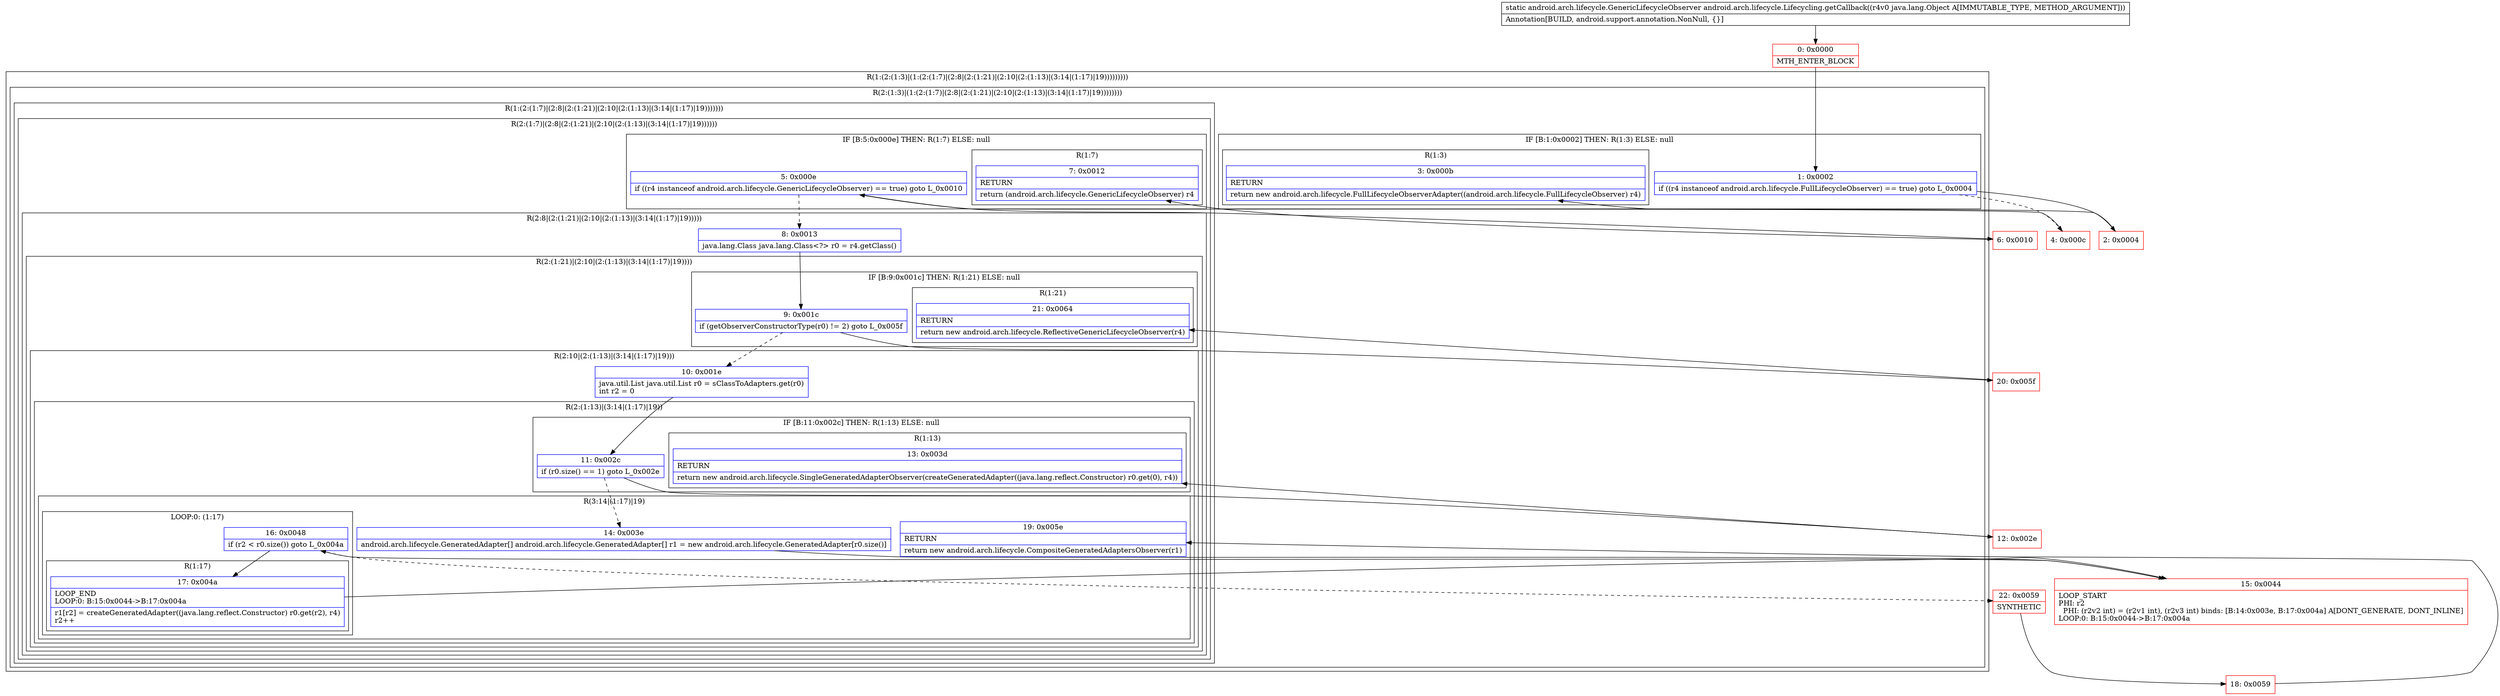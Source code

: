 digraph "CFG forandroid.arch.lifecycle.Lifecycling.getCallback(Ljava\/lang\/Object;)Landroid\/arch\/lifecycle\/GenericLifecycleObserver;" {
subgraph cluster_Region_628574885 {
label = "R(1:(2:(1:3)|(1:(2:(1:7)|(2:8|(2:(1:21)|(2:10|(2:(1:13)|(3:14|(1:17)|19)))))))))";
node [shape=record,color=blue];
subgraph cluster_Region_2000413164 {
label = "R(2:(1:3)|(1:(2:(1:7)|(2:8|(2:(1:21)|(2:10|(2:(1:13)|(3:14|(1:17)|19))))))))";
node [shape=record,color=blue];
subgraph cluster_IfRegion_1930269290 {
label = "IF [B:1:0x0002] THEN: R(1:3) ELSE: null";
node [shape=record,color=blue];
Node_1 [shape=record,label="{1\:\ 0x0002|if ((r4 instanceof android.arch.lifecycle.FullLifecycleObserver) == true) goto L_0x0004\l}"];
subgraph cluster_Region_720880042 {
label = "R(1:3)";
node [shape=record,color=blue];
Node_3 [shape=record,label="{3\:\ 0x000b|RETURN\l|return new android.arch.lifecycle.FullLifecycleObserverAdapter((android.arch.lifecycle.FullLifecycleObserver) r4)\l}"];
}
}
subgraph cluster_Region_902468659 {
label = "R(1:(2:(1:7)|(2:8|(2:(1:21)|(2:10|(2:(1:13)|(3:14|(1:17)|19)))))))";
node [shape=record,color=blue];
subgraph cluster_Region_500578279 {
label = "R(2:(1:7)|(2:8|(2:(1:21)|(2:10|(2:(1:13)|(3:14|(1:17)|19))))))";
node [shape=record,color=blue];
subgraph cluster_IfRegion_39287029 {
label = "IF [B:5:0x000e] THEN: R(1:7) ELSE: null";
node [shape=record,color=blue];
Node_5 [shape=record,label="{5\:\ 0x000e|if ((r4 instanceof android.arch.lifecycle.GenericLifecycleObserver) == true) goto L_0x0010\l}"];
subgraph cluster_Region_381223812 {
label = "R(1:7)";
node [shape=record,color=blue];
Node_7 [shape=record,label="{7\:\ 0x0012|RETURN\l|return (android.arch.lifecycle.GenericLifecycleObserver) r4\l}"];
}
}
subgraph cluster_Region_265359505 {
label = "R(2:8|(2:(1:21)|(2:10|(2:(1:13)|(3:14|(1:17)|19)))))";
node [shape=record,color=blue];
Node_8 [shape=record,label="{8\:\ 0x0013|java.lang.Class java.lang.Class\<?\> r0 = r4.getClass()\l}"];
subgraph cluster_Region_1999861356 {
label = "R(2:(1:21)|(2:10|(2:(1:13)|(3:14|(1:17)|19))))";
node [shape=record,color=blue];
subgraph cluster_IfRegion_321742767 {
label = "IF [B:9:0x001c] THEN: R(1:21) ELSE: null";
node [shape=record,color=blue];
Node_9 [shape=record,label="{9\:\ 0x001c|if (getObserverConstructorType(r0) != 2) goto L_0x005f\l}"];
subgraph cluster_Region_1534467682 {
label = "R(1:21)";
node [shape=record,color=blue];
Node_21 [shape=record,label="{21\:\ 0x0064|RETURN\l|return new android.arch.lifecycle.ReflectiveGenericLifecycleObserver(r4)\l}"];
}
}
subgraph cluster_Region_39762472 {
label = "R(2:10|(2:(1:13)|(3:14|(1:17)|19)))";
node [shape=record,color=blue];
Node_10 [shape=record,label="{10\:\ 0x001e|java.util.List java.util.List r0 = sClassToAdapters.get(r0)\lint r2 = 0\l}"];
subgraph cluster_Region_1658803497 {
label = "R(2:(1:13)|(3:14|(1:17)|19))";
node [shape=record,color=blue];
subgraph cluster_IfRegion_163152362 {
label = "IF [B:11:0x002c] THEN: R(1:13) ELSE: null";
node [shape=record,color=blue];
Node_11 [shape=record,label="{11\:\ 0x002c|if (r0.size() == 1) goto L_0x002e\l}"];
subgraph cluster_Region_250306004 {
label = "R(1:13)";
node [shape=record,color=blue];
Node_13 [shape=record,label="{13\:\ 0x003d|RETURN\l|return new android.arch.lifecycle.SingleGeneratedAdapterObserver(createGeneratedAdapter((java.lang.reflect.Constructor) r0.get(0), r4))\l}"];
}
}
subgraph cluster_Region_1988314041 {
label = "R(3:14|(1:17)|19)";
node [shape=record,color=blue];
Node_14 [shape=record,label="{14\:\ 0x003e|android.arch.lifecycle.GeneratedAdapter[] android.arch.lifecycle.GeneratedAdapter[] r1 = new android.arch.lifecycle.GeneratedAdapter[r0.size()]\l}"];
subgraph cluster_LoopRegion_33237179 {
label = "LOOP:0: (1:17)";
node [shape=record,color=blue];
Node_16 [shape=record,label="{16\:\ 0x0048|if (r2 \< r0.size()) goto L_0x004a\l}"];
subgraph cluster_Region_1141395391 {
label = "R(1:17)";
node [shape=record,color=blue];
Node_17 [shape=record,label="{17\:\ 0x004a|LOOP_END\lLOOP:0: B:15:0x0044\-\>B:17:0x004a\l|r1[r2] = createGeneratedAdapter((java.lang.reflect.Constructor) r0.get(r2), r4)\lr2++\l}"];
}
}
Node_19 [shape=record,label="{19\:\ 0x005e|RETURN\l|return new android.arch.lifecycle.CompositeGeneratedAdaptersObserver(r1)\l}"];
}
}
}
}
}
}
}
}
}
Node_0 [shape=record,color=red,label="{0\:\ 0x0000|MTH_ENTER_BLOCK\l}"];
Node_2 [shape=record,color=red,label="{2\:\ 0x0004}"];
Node_4 [shape=record,color=red,label="{4\:\ 0x000c}"];
Node_6 [shape=record,color=red,label="{6\:\ 0x0010}"];
Node_12 [shape=record,color=red,label="{12\:\ 0x002e}"];
Node_15 [shape=record,color=red,label="{15\:\ 0x0044|LOOP_START\lPHI: r2 \l  PHI: (r2v2 int) = (r2v1 int), (r2v3 int) binds: [B:14:0x003e, B:17:0x004a] A[DONT_GENERATE, DONT_INLINE]\lLOOP:0: B:15:0x0044\-\>B:17:0x004a\l}"];
Node_18 [shape=record,color=red,label="{18\:\ 0x0059}"];
Node_20 [shape=record,color=red,label="{20\:\ 0x005f}"];
Node_22 [shape=record,color=red,label="{22\:\ 0x0059|SYNTHETIC\l}"];
MethodNode[shape=record,label="{static android.arch.lifecycle.GenericLifecycleObserver android.arch.lifecycle.Lifecycling.getCallback((r4v0 java.lang.Object A[IMMUTABLE_TYPE, METHOD_ARGUMENT]))  | Annotation[BUILD, android.support.annotation.NonNull, \{\}]\l}"];
MethodNode -> Node_0;
Node_1 -> Node_2;
Node_1 -> Node_4[style=dashed];
Node_5 -> Node_6;
Node_5 -> Node_8[style=dashed];
Node_8 -> Node_9;
Node_9 -> Node_10[style=dashed];
Node_9 -> Node_20;
Node_10 -> Node_11;
Node_11 -> Node_12;
Node_11 -> Node_14[style=dashed];
Node_14 -> Node_15;
Node_16 -> Node_17;
Node_16 -> Node_22[style=dashed];
Node_17 -> Node_15;
Node_0 -> Node_1;
Node_2 -> Node_3;
Node_4 -> Node_5;
Node_6 -> Node_7;
Node_12 -> Node_13;
Node_15 -> Node_16;
Node_18 -> Node_19;
Node_20 -> Node_21;
Node_22 -> Node_18;
}

